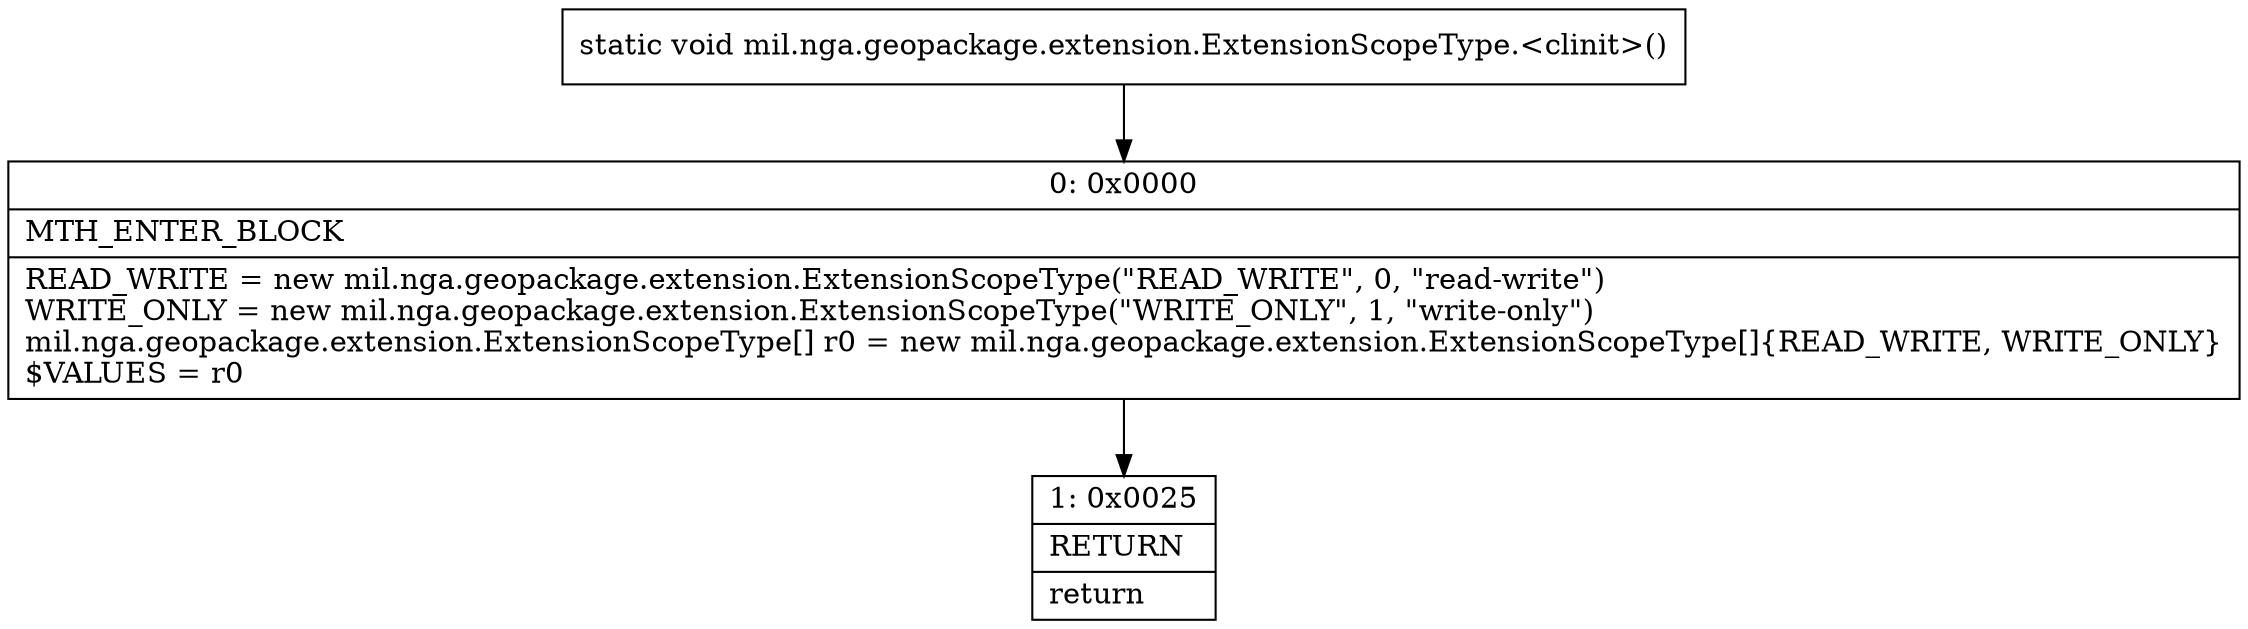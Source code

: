 digraph "CFG formil.nga.geopackage.extension.ExtensionScopeType.\<clinit\>()V" {
Node_0 [shape=record,label="{0\:\ 0x0000|MTH_ENTER_BLOCK\l|READ_WRITE = new mil.nga.geopackage.extension.ExtensionScopeType(\"READ_WRITE\", 0, \"read\-write\")\lWRITE_ONLY = new mil.nga.geopackage.extension.ExtensionScopeType(\"WRITE_ONLY\", 1, \"write\-only\")\lmil.nga.geopackage.extension.ExtensionScopeType[] r0 = new mil.nga.geopackage.extension.ExtensionScopeType[]\{READ_WRITE, WRITE_ONLY\}\l$VALUES = r0\l}"];
Node_1 [shape=record,label="{1\:\ 0x0025|RETURN\l|return\l}"];
MethodNode[shape=record,label="{static void mil.nga.geopackage.extension.ExtensionScopeType.\<clinit\>() }"];
MethodNode -> Node_0;
Node_0 -> Node_1;
}

